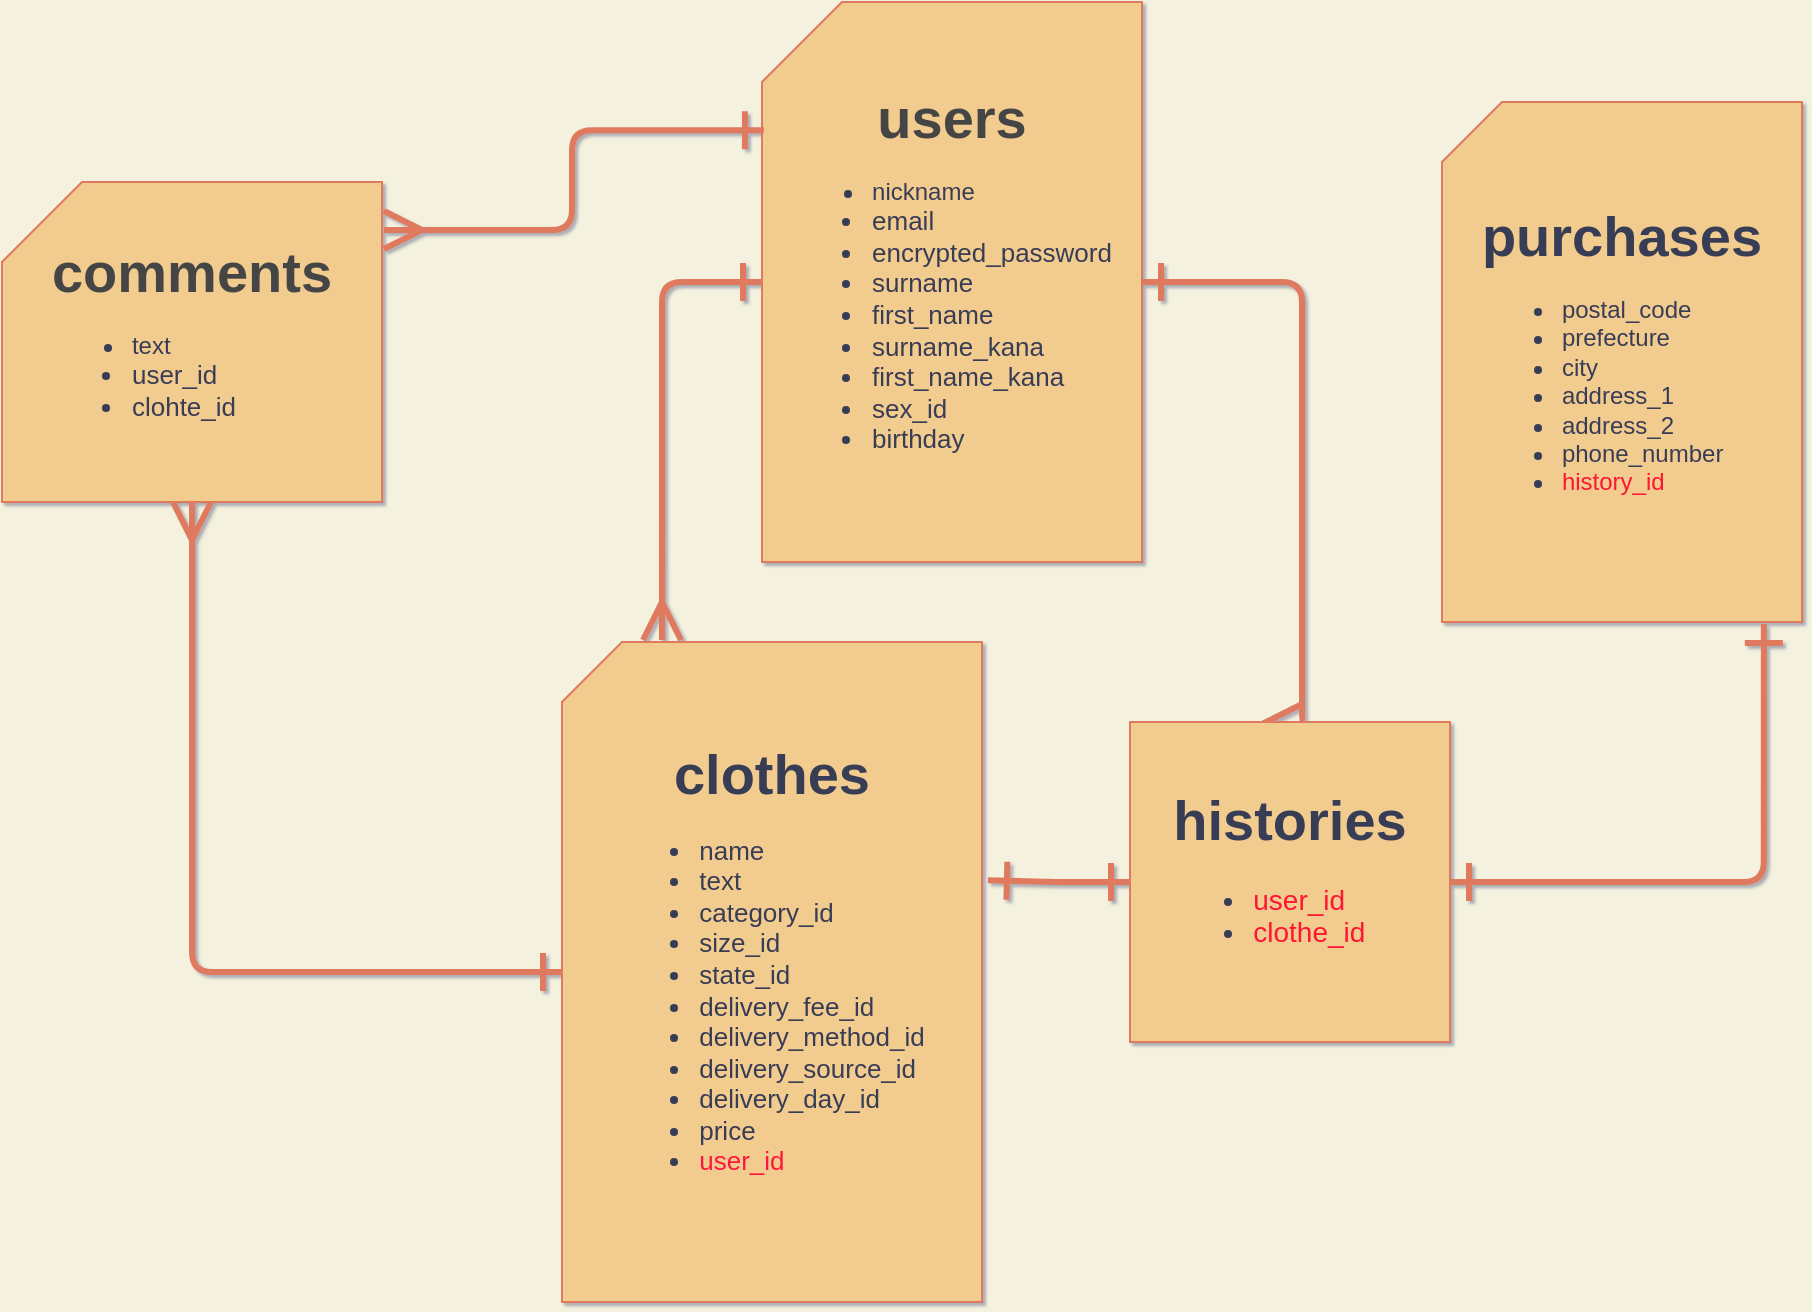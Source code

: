 <mxfile version="14.2.4" type="embed">
    <diagram id="p8i9Uo0iL3uiLx4hRmSf" name="ページ1">
        <mxGraphModel dx="2007" dy="553" grid="1" gridSize="10" guides="1" tooltips="1" connect="1" arrows="1" fold="1" page="1" pageScale="1" pageWidth="827" pageHeight="1169" background="#F4F1DE" math="0" shadow="1">
            <root>
                <mxCell id="0"/>
                <mxCell id="1" parent="0"/>
                <mxCell id="9" style="edgeStyle=orthogonalEdgeStyle;curved=0;rounded=1;sketch=0;orthogonalLoop=1;jettySize=auto;html=1;strokeColor=#E07A5F;fillColor=#F2CC8F;fontColor=#393C56;entryX=0.238;entryY=-0.003;entryDx=0;entryDy=0;entryPerimeter=0;endArrow=ERmany;endFill=0;startArrow=ERone;startFill=0;strokeWidth=3;targetPerimeterSpacing=0;endSize=15;startSize=15;" parent="1" source="2" target="5" edge="1">
                    <mxGeometry relative="1" as="geometry">
                        <mxPoint x="100" y="320" as="targetPoint"/>
                        <Array as="points">
                            <mxPoint x="100" y="150"/>
                        </Array>
                    </mxGeometry>
                </mxCell>
                <mxCell id="10" style="edgeStyle=orthogonalEdgeStyle;curved=0;rounded=1;sketch=0;orthogonalLoop=1;jettySize=auto;html=1;startArrow=ERone;startFill=0;startSize=15;endArrow=ERmany;endFill=0;endSize=15;targetPerimeterSpacing=0;strokeColor=#E07A5F;strokeWidth=3;fillColor=#F2CC8F;fontColor=#393C56;entryX=0;entryY=0.456;entryDx=0;entryDy=0;entryPerimeter=0;" parent="1" source="2" target="6" edge="1">
                    <mxGeometry relative="1" as="geometry">
                        <mxPoint x="420" y="360" as="targetPoint"/>
                        <Array as="points">
                            <mxPoint x="420" y="150"/>
                        </Array>
                    </mxGeometry>
                </mxCell>
                <mxCell id="2" value="&lt;font style=&quot;font-size: 28px&quot; color=&quot;#454545&quot;&gt;&lt;b&gt;users&lt;/b&gt;&lt;/font&gt;&lt;br&gt;&lt;ul&gt;&lt;li style=&quot;text-align: left&quot;&gt;&lt;font style=&quot;font-size: 12px&quot;&gt;nickname&lt;/font&gt;&lt;/li&gt;&lt;li style=&quot;font-size: 13px ; text-align: left&quot;&gt;&lt;span&gt;email&lt;/span&gt;&lt;/li&gt;&lt;li style=&quot;font-size: 13px ; text-align: left&quot;&gt;&lt;span&gt;encrypted_password&lt;/span&gt;&lt;/li&gt;&lt;li style=&quot;font-size: 13px ; text-align: left&quot;&gt;&lt;span&gt;surname&lt;/span&gt;&lt;/li&gt;&lt;li style=&quot;font-size: 13px ; text-align: left&quot;&gt;&lt;span&gt;first_name&lt;/span&gt;&lt;/li&gt;&lt;li style=&quot;font-size: 13px ; text-align: left&quot;&gt;&lt;span&gt;surname_kana&lt;/span&gt;&lt;/li&gt;&lt;li style=&quot;font-size: 13px ; text-align: left&quot;&gt;&lt;span&gt;first_name_kana&lt;/span&gt;&lt;/li&gt;&lt;li style=&quot;font-size: 13px ; text-align: left&quot;&gt;&lt;span&gt;sex_id&lt;/span&gt;&lt;/li&gt;&lt;li style=&quot;font-size: 13px ; text-align: left&quot;&gt;&lt;span&gt;birthday&lt;/span&gt;&lt;/li&gt;&lt;/ul&gt;" style="shape=card;whiteSpace=wrap;html=1;size=40;fillColor=#F2CC8F;strokeColor=#E07A5F;fontColor=#393C56;" parent="1" vertex="1">
                    <mxGeometry x="150" y="10" width="190" height="280" as="geometry"/>
                </mxCell>
                <mxCell id="5" value="&lt;font style=&quot;font-size: 28px&quot;&gt;&lt;b&gt;clothes&lt;/b&gt;&lt;/font&gt;&lt;br&gt;&lt;ul style=&quot;font-size: 13px&quot;&gt;&lt;li style=&quot;text-align: left&quot;&gt;name&lt;/li&gt;&lt;li style=&quot;text-align: left&quot;&gt;text&lt;/li&gt;&lt;li style=&quot;text-align: left&quot;&gt;category_id&lt;/li&gt;&lt;li style=&quot;text-align: left&quot;&gt;size_id&lt;/li&gt;&lt;li style=&quot;text-align: left&quot;&gt;state_id&lt;/li&gt;&lt;li style=&quot;text-align: left&quot;&gt;delivery_fee_id&lt;/li&gt;&lt;li style=&quot;text-align: left&quot;&gt;delivery_method_id&lt;/li&gt;&lt;li style=&quot;text-align: left&quot;&gt;delivery_source_id&lt;/li&gt;&lt;li style=&quot;text-align: left&quot;&gt;delivery_day_id&lt;/li&gt;&lt;li style=&quot;text-align: left&quot;&gt;price&lt;/li&gt;&lt;li style=&quot;text-align: left&quot;&gt;&lt;font color=&quot;#ff1940&quot;&gt;user_id&lt;/font&gt;&lt;/li&gt;&lt;/ul&gt;" style="shape=card;whiteSpace=wrap;html=1;fillColor=#F2CC8F;strokeColor=#E07A5F;fontColor=#393C56;" parent="1" vertex="1">
                    <mxGeometry x="50" y="330" width="210" height="330" as="geometry"/>
                </mxCell>
                <mxCell id="11" style="edgeStyle=orthogonalEdgeStyle;curved=0;rounded=1;sketch=0;orthogonalLoop=1;jettySize=auto;html=1;entryX=1.014;entryY=0.361;entryDx=0;entryDy=0;entryPerimeter=0;startArrow=ERone;startFill=0;startSize=15;endArrow=ERone;endFill=0;endSize=15;targetPerimeterSpacing=0;strokeColor=#E07A5F;strokeWidth=3;fillColor=#F2CC8F;fontColor=#393C56;" parent="1" source="6" target="5" edge="1">
                    <mxGeometry relative="1" as="geometry"/>
                </mxCell>
                <mxCell id="12" style="edgeStyle=orthogonalEdgeStyle;rounded=1;sketch=0;orthogonalLoop=1;jettySize=auto;html=1;startArrow=ERone;startFill=0;startSize=15;endArrow=ERone;endFill=0;endSize=15;targetPerimeterSpacing=0;strokeColor=#E07A5F;strokeWidth=3;fillColor=#F2CC8F;fontColor=#393C56;entryX=0.894;entryY=1.004;entryDx=0;entryDy=0;entryPerimeter=0;" parent="1" source="6" target="8" edge="1">
                    <mxGeometry relative="1" as="geometry">
                        <mxPoint x="650" y="330" as="targetPoint"/>
                        <Array as="points">
                            <mxPoint x="651" y="450"/>
                        </Array>
                    </mxGeometry>
                </mxCell>
                <mxCell id="6" value="&lt;font&gt;&lt;font style=&quot;font-size: 28px&quot;&gt;&lt;b&gt;histories&lt;/b&gt;&lt;/font&gt;&lt;br&gt;&lt;/font&gt;&lt;ul style=&quot;font-size: 14px&quot;&gt;&lt;li style=&quot;text-align: left&quot;&gt;&lt;font color=&quot;#ff1434&quot;&gt;user_id&lt;/font&gt;&lt;/li&gt;&lt;li style=&quot;text-align: left&quot;&gt;&lt;font color=&quot;#ff1434&quot;&gt;clothe_id&lt;/font&gt;&lt;/li&gt;&lt;/ul&gt;" style="whiteSpace=wrap;html=1;aspect=fixed;direction=south;fillColor=#F2CC8F;strokeColor=#E07A5F;fontColor=#393C56;" parent="1" vertex="1">
                    <mxGeometry x="334" y="370" width="160" height="160" as="geometry"/>
                </mxCell>
                <mxCell id="8" value="&lt;font style=&quot;font-size: 28px&quot;&gt;&lt;b&gt;purchases&lt;/b&gt;&lt;/font&gt;&lt;br&gt;&lt;ul&gt;&lt;li style=&quot;text-align: left&quot;&gt;postal_code&lt;/li&gt;&lt;li style=&quot;text-align: left&quot;&gt;prefecture&lt;/li&gt;&lt;li style=&quot;text-align: left&quot;&gt;city&lt;/li&gt;&lt;li style=&quot;text-align: left&quot;&gt;address_1&lt;/li&gt;&lt;li style=&quot;text-align: left&quot;&gt;address_2&lt;/li&gt;&lt;li style=&quot;text-align: left&quot;&gt;phone_number&lt;/li&gt;&lt;li style=&quot;text-align: left&quot;&gt;&lt;font color=&quot;#ff1434&quot;&gt;history_id&lt;/font&gt;&lt;/li&gt;&lt;/ul&gt;" style="shape=card;whiteSpace=wrap;html=1;rounded=0;sketch=0;strokeColor=#E07A5F;fillColor=#F2CC8F;fontColor=#393C56;" parent="1" vertex="1">
                    <mxGeometry x="490" y="60" width="180" height="260" as="geometry"/>
                </mxCell>
                <mxCell id="14" value="&lt;font color=&quot;#454545&quot;&gt;&lt;span style=&quot;font-size: 28px&quot;&gt;&lt;b&gt;comments&lt;/b&gt;&lt;/span&gt;&lt;/font&gt;&lt;br&gt;&lt;ul&gt;&lt;li style=&quot;text-align: left&quot;&gt;text&lt;/li&gt;&lt;li style=&quot;font-size: 13px ; text-align: left&quot;&gt;user_id&lt;/li&gt;&lt;li style=&quot;font-size: 13px ; text-align: left&quot;&gt;clohte_id&lt;/li&gt;&lt;/ul&gt;" style="shape=card;whiteSpace=wrap;html=1;size=40;fillColor=#F2CC8F;strokeColor=#E07A5F;fontColor=#393C56;" vertex="1" parent="1">
                    <mxGeometry x="-230" y="100" width="190" height="160" as="geometry"/>
                </mxCell>
                <mxCell id="17" style="edgeStyle=orthogonalEdgeStyle;curved=0;rounded=1;sketch=0;orthogonalLoop=1;jettySize=auto;html=1;strokeColor=#E07A5F;fillColor=#F2CC8F;fontColor=#393C56;entryX=0.5;entryY=1;entryDx=0;entryDy=0;entryPerimeter=0;endArrow=ERmany;endFill=0;startArrow=ERone;startFill=0;strokeWidth=3;targetPerimeterSpacing=0;endSize=15;startSize=15;" edge="1" parent="1" source="5" target="14">
                    <mxGeometry relative="1" as="geometry">
                        <mxPoint x="-190.02" y="449.01" as="targetPoint"/>
                        <mxPoint x="-140" y="270" as="sourcePoint"/>
                    </mxGeometry>
                </mxCell>
                <mxCell id="18" style="edgeStyle=orthogonalEdgeStyle;curved=0;rounded=1;sketch=0;orthogonalLoop=1;jettySize=auto;html=1;strokeColor=#E07A5F;fillColor=#F2CC8F;fontColor=#393C56;entryX=1.005;entryY=0.15;entryDx=0;entryDy=0;entryPerimeter=0;endArrow=ERmany;endFill=0;startArrow=ERone;startFill=0;strokeWidth=3;targetPerimeterSpacing=0;endSize=15;startSize=15;exitX=0.005;exitY=0.229;exitDx=0;exitDy=0;exitPerimeter=0;" edge="1" parent="1" source="2" target="14">
                    <mxGeometry relative="1" as="geometry">
                        <mxPoint x="-40.02" y="339.01" as="targetPoint"/>
                        <mxPoint x="10" y="160" as="sourcePoint"/>
                    </mxGeometry>
                </mxCell>
            </root>
        </mxGraphModel>
    </diagram>
</mxfile>